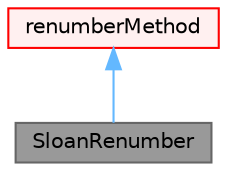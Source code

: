 digraph "SloanRenumber"
{
 // LATEX_PDF_SIZE
  bgcolor="transparent";
  edge [fontname=Helvetica,fontsize=10,labelfontname=Helvetica,labelfontsize=10];
  node [fontname=Helvetica,fontsize=10,shape=box,height=0.2,width=0.4];
  Node1 [id="Node000001",label="SloanRenumber",height=0.2,width=0.4,color="gray40", fillcolor="grey60", style="filled", fontcolor="black",tooltip="Sloan renumbering algorithm."];
  Node2 -> Node1 [id="edge1_Node000001_Node000002",dir="back",color="steelblue1",style="solid",tooltip=" "];
  Node2 [id="Node000002",label="renumberMethod",height=0.2,width=0.4,color="red", fillcolor="#FFF0F0", style="filled",URL="$classFoam_1_1renumberMethod.html",tooltip="Abstract base class for renumbering."];
}
